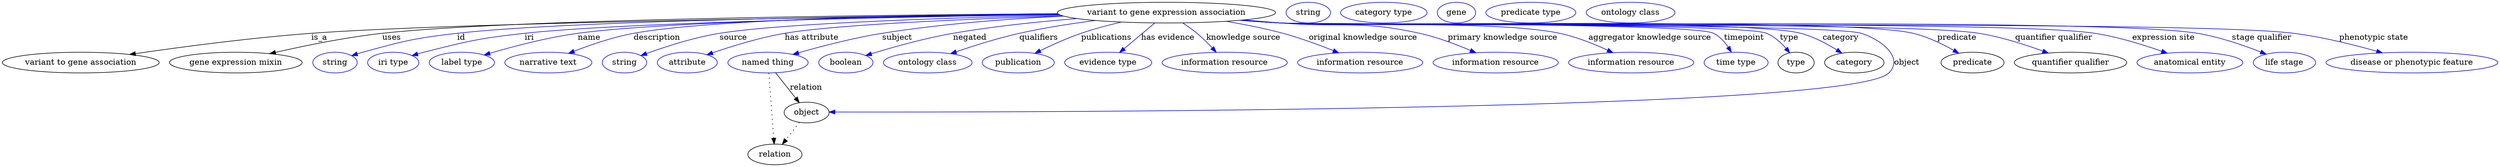 digraph {
	graph [bb="0,0,4322.7,283"];
	node [label="\N"];
	"variant to gene expression association"	[height=0.5,
		label="variant to gene expression association",
		pos="2014.8,265",
		width=5.2537];
	"variant to gene association"	[height=0.5,
		pos="135.84,178",
		width=3.7733];
	"variant to gene expression association" -> "variant to gene association"	[label=is_a,
		lp="548.84,221.5",
		pos="e,220.43,192.12 1828.4,261.94 1488.5,257.8 780.58,247.26 534.84,229 430.35,221.24 311.24,205.39 230.57,193.61"];
	"gene expression mixin"	[height=0.5,
		pos="404.84,178",
		width=3.1955];
	"variant to gene expression association" -> "gene expression mixin"	[label=uses,
		lp="673.34,221.5",
		pos="e,463.21,193.52 1826.5,263.1 1508.4,260.92 877.54,253.56 656.84,229 593.98,222.01 523.44,207.42 473.02,195.8"];
	id	[color=blue,
		height=0.5,
		label=string,
		pos="575.84,178",
		width=1.0652];
	"variant to gene expression association" -> id	[color=blue,
		label=id,
		lp="793.84,221.5",
		pos="e,604.82,190 1827.3,262.58 1534.6,259.71 982.44,251.42 786.84,229 713.4,220.58 695.07,215.72 623.84,196 620.73,195.14 617.53,194.18 \
614.33,193.16",
		style=solid];
	iri	[color=blue,
		height=0.5,
		label="iri type",
		pos="676.84,178",
		width=1.2277];
	"variant to gene expression association" -> iri	[color=blue,
		label=iri,
		lp="911.84,221.5",
		pos="e,709.45,190.15 1828.8,261.65 1560.3,257.66 1077.3,248.07 903.84,229 825.6,220.4 806.12,215.39 729.84,196 726.41,195.13 722.88,194.16 \
719.34,193.14",
		style=solid];
	name	[color=blue,
		height=0.5,
		label="label type",
		pos="795.84,178",
		width=1.5707];
	"variant to gene expression association" -> name	[color=blue,
		label=name,
		lp="1015.8,221.5",
		pos="e,834.44,191.27 1827.9,262.21 1578.7,259.02 1151,250.53 995.84,229 943.22,221.7 884.39,206.06 844.23,194.2",
		style=solid];
	description	[color=blue,
		height=0.5,
		label="narrative text",
		pos="945.84,178",
		width=2.0943];
	"variant to gene expression association" -> description	[color=blue,
		label=description,
		lp="1133.3,221.5",
		pos="e,980.71,194.07 1826.4,263.27 1598.5,261.25 1228.4,254.07 1092.8,229 1057.4,222.44 1018.8,209.07 990.06,197.8",
		style=solid];
	source	[color=blue,
		height=0.5,
		label=string,
		pos="1077.8,178",
		width=1.0652];
	"variant to gene expression association" -> source	[color=blue,
		label=source,
		lp="1265.8,221.5",
		pos="e,1106.3,190.27 1831.4,260.54 1639.4,256.06 1351,246.63 1241.8,229 1197.6,221.86 1148.7,205.85 1115.9,193.85",
		style=solid];
	"has attribute"	[color=blue,
		height=0.5,
		label=attribute,
		pos="1185.8,178",
		width=1.4443];
	"variant to gene expression association" -> "has attribute"	[color=blue,
		label="has attribute",
		lp="1400.8,221.5",
		pos="e,1219.7,191.66 1835.4,259.26 1671.9,254.07 1442.9,244.38 1353.8,229 1310.6,221.53 1262.7,206.6 1229.2,194.99",
		style=solid];
	subject	[color=blue,
		height=0.5,
		label="named thing",
		pos="1325.8,178",
		width=1.9318];
	"variant to gene expression association" -> subject	[color=blue,
		label=subject,
		lp="1548.8,221.5",
		pos="e,1368.8,192.26 1836.6,258.95 1742.8,254.37 1626.1,245.64 1522.8,229 1473.2,221 1417.8,206.43 1378.5,195.07",
		style=solid];
	negated	[color=blue,
		height=0.5,
		label=boolean,
		pos="1459.8,178",
		width=1.2999];
	"variant to gene expression association" -> negated	[color=blue,
		label=negated,
		lp="1673.8,221.5",
		pos="e,1494.2,190.34 1859.8,254.69 1793.3,249.31 1714.9,241.14 1644.8,229 1596,220.54 1541.3,204.99 1504.2,193.47",
		style=solid];
	qualifiers	[color=blue,
		height=0.5,
		label="ontology class",
		pos="1600.8,178",
		width=2.1304];
	"variant to gene expression association" -> qualifiers	[color=blue,
		label=qualifiers,
		lp="1793.3,221.5",
		pos="e,1640.5,193.53 1891.5,251.32 1849.5,245.88 1802.4,238.53 1759.8,229 1722.5,220.63 1681.3,207.57 1650.2,196.9",
		style=solid];
	publications	[color=blue,
		height=0.5,
		label=publication,
		pos="1757.8,178",
		width=1.7332];
	"variant to gene expression association" -> publications	[color=blue,
		label=publications,
		lp="1910.8,221.5",
		pos="e,1786.8,194.2 1936.8,248.59 1914,243.27 1889.2,236.68 1866.8,229 1842.6,220.66 1816.5,208.78 1795.8,198.69",
		style=solid];
	"has evidence"	[color=blue,
		height=0.5,
		label="evidence type",
		pos="1913.8,178",
		width=2.0943];
	"variant to gene expression association" -> "has evidence"	[color=blue,
		label="has evidence",
		lp="2017.3,221.5",
		pos="e,1933.6,195.6 1994.4,246.8 1979.1,233.96 1958.1,216.27 1941.4,202.19",
		style=solid];
	"knowledge source"	[color=blue,
		height=0.5,
		label="information resource",
		pos="2115.8,178",
		width=3.015];
	"variant to gene expression association" -> "knowledge source"	[color=blue,
		label="knowledge source",
		lp="2148.3,221.5",
		pos="e,2101.1,196.14 2042.9,247.13 2051.2,241.7 2060.1,235.42 2067.8,229 2077,221.33 2086.3,212.07 2094.3,203.61",
		style=solid];
	"original knowledge source"	[color=blue,
		height=0.5,
		label="information resource",
		pos="2350.8,178",
		width=3.015];
	"variant to gene expression association" -> "original knowledge source"	[color=blue,
		label="original knowledge source",
		lp="2355.8,221.5",
		pos="e,2313.6,195.02 2118.1,249.89 2150.1,244.52 2185.1,237.58 2216.8,229 2246.5,220.97 2278.8,209.03 2304.2,198.83",
		style=solid];
	"primary knowledge source"	[color=blue,
		height=0.5,
		label="information resource",
		pos="2585.8,178",
		width=3.015];
	"variant to gene expression association" -> "primary knowledge source"	[color=blue,
		label="primary knowledge source",
		lp="2597.8,221.5",
		pos="e,2551.4,195.19 2149,252.28 2170.4,250.47 2192.2,248.66 2212.8,247 2319.9,238.41 2349,252.26 2453.8,229 2484.2,222.27 2516.8,209.94 \
2542.1,199.21",
		style=solid];
	"aggregator knowledge source"	[color=blue,
		height=0.5,
		label="information resource",
		pos="2820.8,178",
		width=3.015];
	"variant to gene expression association" -> "aggregator knowledge source"	[color=blue,
		label="aggregator knowledge source",
		lp="2853.3,221.5",
		pos="e,2789.2,195.33 2145,251.92 2167.6,250.08 2190.9,248.35 2212.8,247 2320.3,240.39 2591.6,251.46 2696.8,229 2725.6,222.87 2756.2,210.58 \
2779.8,199.72",
		style=solid];
	timepoint	[color=blue,
		height=0.5,
		label="time type",
		pos="3002.8,178",
		width=1.5346];
	"variant to gene expression association" -> timepoint	[color=blue,
		label=timepoint,
		lp="3016.8,221.5",
		pos="e,2994.6,196.23 2143.6,251.78 2166.7,249.93 2190.4,248.23 2212.8,247 2254.5,244.71 2926.6,247.76 2963.8,229 2974.3,223.75 2982.8,\
214.26 2989.1,204.95",
		style=solid];
	type	[height=0.5,
		pos="3106.8,178",
		width=0.86659];
	"variant to gene expression association" -> type	[color=blue,
		label=type,
		lp="3094.8,221.5",
		pos="e,3095.9,194.87 2143.4,251.76 2166.5,249.9 2190.4,248.2 2212.8,247 2259.6,244.5 3012.7,247.17 3055.8,229 3069,223.46 3080.6,212.78 \
3089.5,202.71",
		style=solid];
	category	[height=0.5,
		pos="3207.8,178",
		width=1.4263];
	"variant to gene expression association" -> category	[color=blue,
		label=category,
		lp="3184.3,221.5",
		pos="e,3186.2,194.51 2143.1,251.75 2166.3,249.89 2190.3,248.19 2212.8,247 2312.9,241.71 3017.9,254.44 3114.8,229 3137.2,223.14 3160.1,\
210.93 3177.5,200.04",
		style=solid];
	object	[height=0.5,
		pos="1392.8,91",
		width=1.0832];
	"variant to gene expression association" -> object	[color=blue,
		label=object,
		lp="3298.8,178",
		pos="e,1431.8,91.898 2142.8,251.73 2166.1,249.87 2190.2,248.17 2212.8,247 2268.7,244.11 3166.6,246.07 3219.8,229 3255.4,217.6 3293.8,\
186.89 3267.8,160 3202.6,92.364 1731.3,91.411 1442,91.88",
		style=solid];
	predicate	[height=0.5,
		pos="3411.8,178",
		width=1.5165];
	"variant to gene expression association" -> predicate	[color=blue,
		label=predicate,
		lp="3384.8,221.5",
		pos="e,3388,194.3 2142.8,251.71 2166.1,249.84 2190.2,248.16 2212.8,247 2334.5,240.79 3190.4,257.26 3308.8,229 3333.7,223.07 3359.6,210.47 \
3379.2,199.41",
		style=solid];
	"quantifier qualifier"	[height=0.5,
		pos="3581.8,178",
		width=2.7081];
	"variant to gene expression association" -> "quantifier qualifier"	[color=blue,
		label="quantifier qualifier",
		lp="3552.8,221.5",
		pos="e,3543.4,194.55 2142.6,251.7 2165.9,249.83 2190.1,248.14 2212.8,247 2347.1,240.24 3290.1,250.39 3422.8,229 3461,222.85 3502.6,209.51 \
3533.7,198.16",
		style=solid];
	"expression site"	[color=blue,
		height=0.5,
		label="anatomical entity",
		pos="3788.8,178",
		width=2.5456];
	"variant to gene expression association" -> "expression site"	[color=blue,
		label="expression site",
		lp="3743.3,221.5",
		pos="e,3749.6,194.33 2142.3,251.68 2165.7,249.81 2190,248.12 2212.8,247 2369.4,239.29 3468.9,252.97 3623.8,229 3663.8,222.82 3707.5,209.25 \
3739.9,197.8",
		style=solid];
	"stage qualifier"	[color=blue,
		height=0.5,
		label="life stage",
		pos="3952.8,178",
		width=1.4985];
	"variant to gene expression association" -> "stage qualifier"	[color=blue,
		label="stage qualifier",
		lp="3913.3,221.5",
		pos="e,3921.2,192.68 2142,251.67 2165.6,249.79 2189.9,248.11 2212.8,247 2389.2,238.44 3627.7,258.1 3801.8,229 3840,222.62 3881.6,208.24 \
3911.5,196.53",
		style=solid];
	"phenotypic state"	[color=blue,
		height=0.5,
		label="disease or phenotypic feature",
		pos="4173.8,178",
		width=4.1344];
	"variant to gene expression association" -> "phenotypic state"	[color=blue,
		label="phenotypic state",
		lp="4107.8,221.5",
		pos="e,4122.6,194.95 2142,251.65 2165.5,249.78 2189.9,248.1 2212.8,247 2407.7,237.65 3775.2,253.28 3968.8,229 4018,222.83 4072.5,209.21 \
4112.9,197.74",
		style=solid];
	subject -> object	[label=relation,
		lp="1391.8,134.5",
		pos="e,1380.1,108.18 1339.1,160.21 1348.9,147.71 1362.5,130.45 1373.6,116.43"];
	relation	[height=0.5,
		pos="1337.8,18",
		width=1.2999];
	subject -> relation	[pos="e,1336.5,36.188 1327.1,159.79 1329.2,132.48 1333.3,78.994 1335.8,46.38",
		style=dotted];
	association_type	[color=blue,
		height=0.5,
		label=string,
		pos="2259.8,265",
		width=1.0652];
	association_category	[color=blue,
		height=0.5,
		label="category type",
		pos="2390.8,265",
		width=2.0762];
	object -> relation	[pos="e,1350.7,35.54 1380.4,73.889 1373.4,64.939 1364.7,53.617 1356.9,43.584",
		style=dotted];
	"variant to gene association_object"	[color=blue,
		height=0.5,
		label=gene,
		pos="2516.8,265",
		width=0.92075];
	"variant to gene expression association_predicate"	[color=blue,
		height=0.5,
		label="predicate type",
		pos="2645.8,265",
		width=2.1665];
	"gene expression mixin_quantifier qualifier"	[color=blue,
		height=0.5,
		label="ontology class",
		pos="2818.8,265",
		width=2.1304];
}
